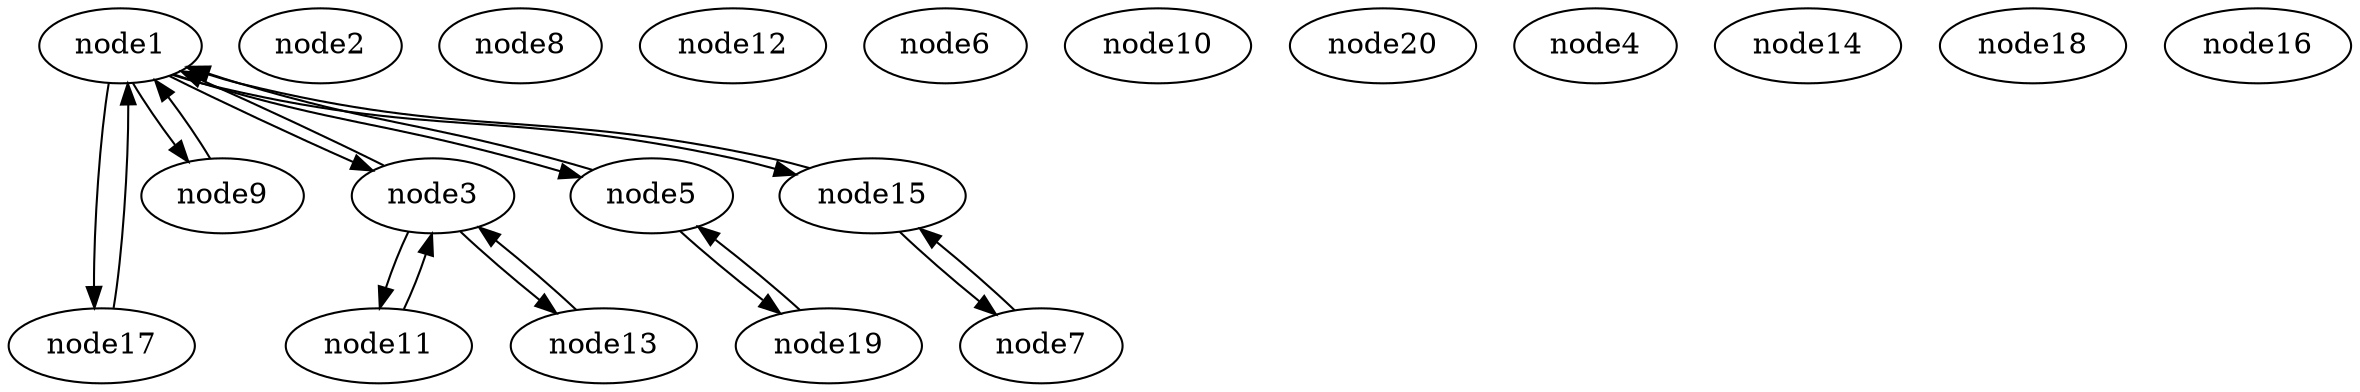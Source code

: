 strict digraph {


	"node1" [  weight=0 ];

	"node1" -> "node17" [  weight=0 ];

	"node1" -> "node9" [  weight=0 ];

	"node1" -> "node3" [  weight=0 ];

	"node1" -> "node5" [  weight=0 ];

	"node1" -> "node15" [  weight=0 ];

	"node2" [  weight=0 ];

	"node11" [  weight=0 ];

	"node11" -> "node3" [  weight=0 ];

	"node8" [  weight=0 ];

	"node12" [  weight=0 ];

	"node15" [  weight=0 ];

	"node15" -> "node1" [  weight=0 ];

	"node15" -> "node7" [  weight=0 ];

	"node19" [  weight=0 ];

	"node19" -> "node5" [  weight=0 ];

	"node6" [  weight=0 ];

	"node9" [  weight=0 ];

	"node9" -> "node1" [  weight=0 ];

	"node10" [  weight=0 ];

	"node20" [  weight=0 ];

	"node4" [  weight=0 ];

	"node5" [  weight=0 ];

	"node5" -> "node1" [  weight=0 ];

	"node5" -> "node19" [  weight=0 ];

	"node17" [  weight=0 ];

	"node17" -> "node1" [  weight=0 ];

	"node14" [  weight=0 ];

	"node13" [  weight=0 ];

	"node13" -> "node3" [  weight=0 ];

	"node3" [  weight=0 ];

	"node3" -> "node11" [  weight=0 ];

	"node3" -> "node1" [  weight=0 ];

	"node3" -> "node13" [  weight=0 ];

	"node7" [  weight=0 ];

	"node7" -> "node15" [  weight=0 ];

	"node18" [  weight=0 ];

	"node16" [  weight=0 ];

}
